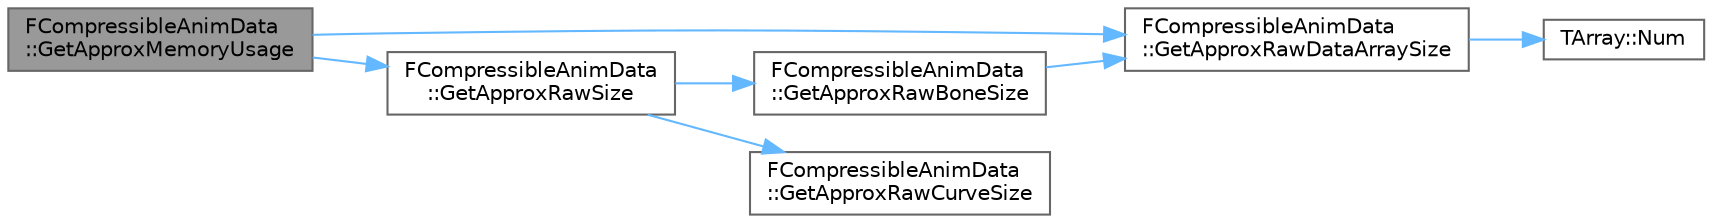 digraph "FCompressibleAnimData::GetApproxMemoryUsage"
{
 // INTERACTIVE_SVG=YES
 // LATEX_PDF_SIZE
  bgcolor="transparent";
  edge [fontname=Helvetica,fontsize=10,labelfontname=Helvetica,labelfontsize=10];
  node [fontname=Helvetica,fontsize=10,shape=box,height=0.2,width=0.4];
  rankdir="LR";
  Node1 [id="Node000001",label="FCompressibleAnimData\l::GetApproxMemoryUsage",height=0.2,width=0.4,color="gray40", fillcolor="grey60", style="filled", fontcolor="black",tooltip=" "];
  Node1 -> Node2 [id="edge1_Node000001_Node000002",color="steelblue1",style="solid",tooltip=" "];
  Node2 [id="Node000002",label="FCompressibleAnimData\l::GetApproxRawDataArraySize",height=0.2,width=0.4,color="grey40", fillcolor="white", style="filled",URL="$d1/d4d/structFCompressibleAnimData.html#a85534bebcb456ef94f248a1ddd136d9e",tooltip=" "];
  Node2 -> Node3 [id="edge2_Node000002_Node000003",color="steelblue1",style="solid",tooltip=" "];
  Node3 [id="Node000003",label="TArray::Num",height=0.2,width=0.4,color="grey40", fillcolor="white", style="filled",URL="$d4/d52/classTArray.html#adcbf9ca48677a9c0c3830cd862dd40d8",tooltip="Returns number of elements in array."];
  Node1 -> Node4 [id="edge3_Node000001_Node000004",color="steelblue1",style="solid",tooltip=" "];
  Node4 [id="Node000004",label="FCompressibleAnimData\l::GetApproxRawSize",height=0.2,width=0.4,color="grey40", fillcolor="white", style="filled",URL="$d1/d4d/structFCompressibleAnimData.html#aae19c0f785e15cbf44bf66da4f477f82",tooltip=" "];
  Node4 -> Node5 [id="edge4_Node000004_Node000005",color="steelblue1",style="solid",tooltip=" "];
  Node5 [id="Node000005",label="FCompressibleAnimData\l::GetApproxRawBoneSize",height=0.2,width=0.4,color="grey40", fillcolor="white", style="filled",URL="$d1/d4d/structFCompressibleAnimData.html#aae2237a9abc050721cc96ab93fc15c2f",tooltip=" "];
  Node5 -> Node2 [id="edge5_Node000005_Node000002",color="steelblue1",style="solid",tooltip=" "];
  Node4 -> Node6 [id="edge6_Node000004_Node000006",color="steelblue1",style="solid",tooltip=" "];
  Node6 [id="Node000006",label="FCompressibleAnimData\l::GetApproxRawCurveSize",height=0.2,width=0.4,color="grey40", fillcolor="white", style="filled",URL="$d1/d4d/structFCompressibleAnimData.html#a13d081a0b2e7bc90b7efa019b0dc118b",tooltip=" "];
}
